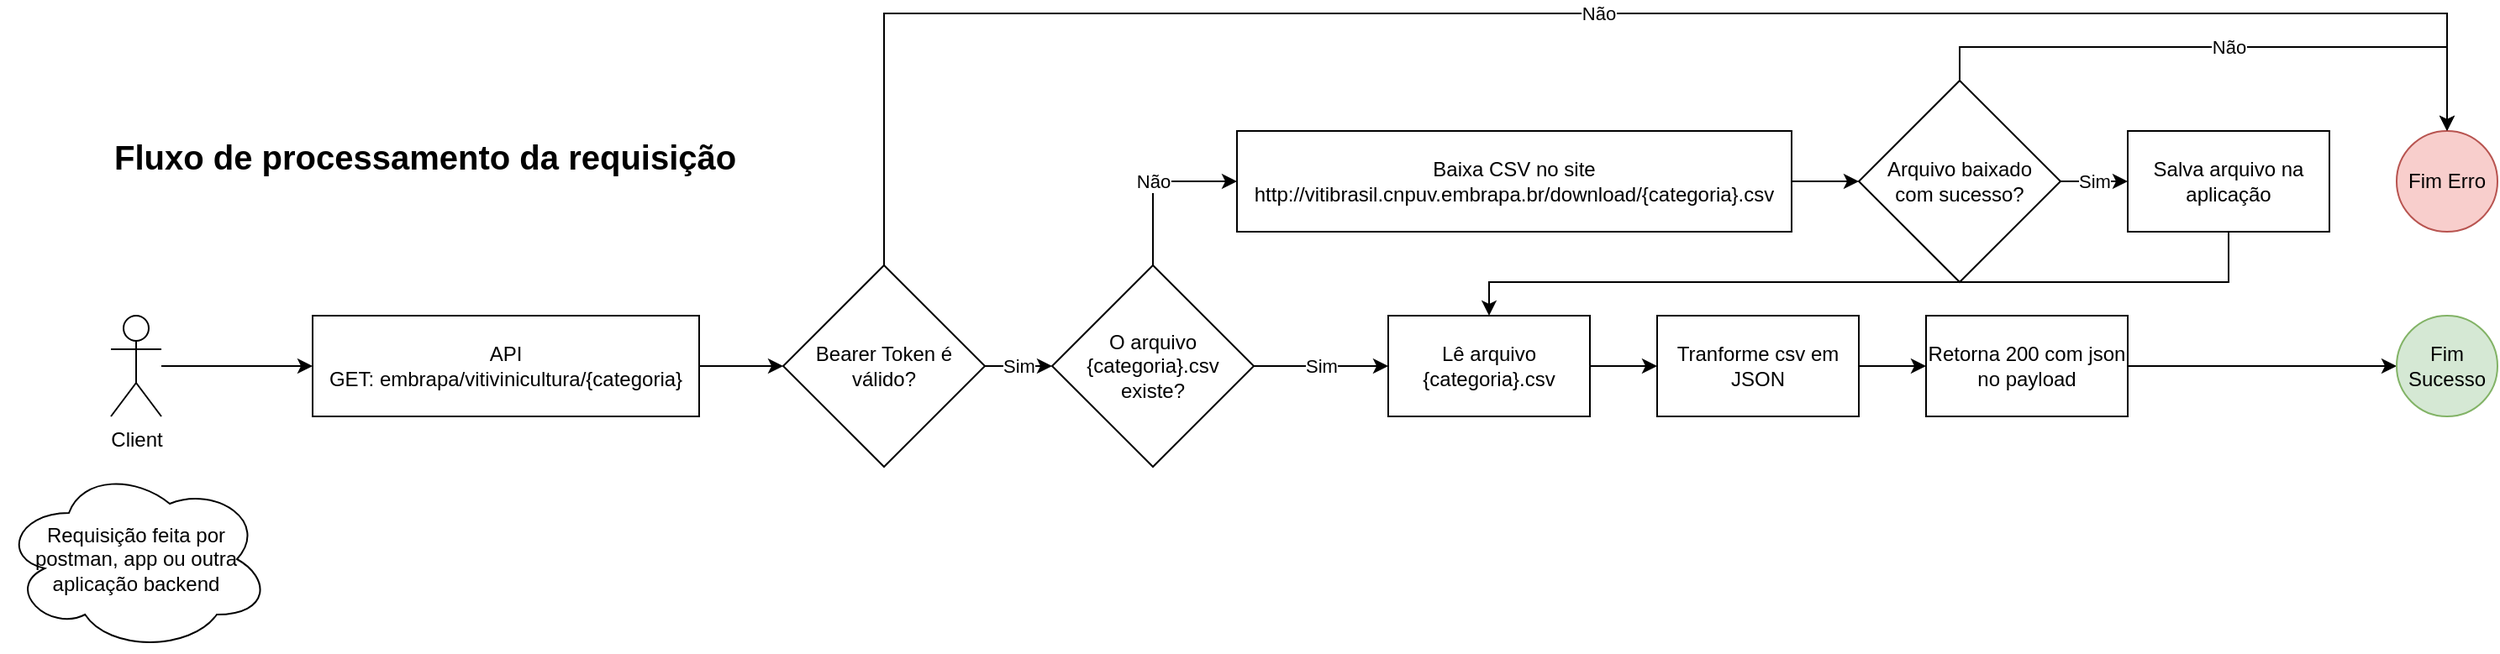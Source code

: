 <mxfile version="26.0.5">
  <diagram name="Page-1" id="FrGontYNFCra-DEAx2VX">
    <mxGraphModel grid="0" page="1" gridSize="10" guides="0" tooltips="1" connect="1" arrows="1" fold="1" pageScale="1" pageWidth="850" pageHeight="1100" math="0" shadow="0">
      <root>
        <mxCell id="0" />
        <mxCell id="1" parent="0" />
        <mxCell id="ZoZDewvbO3Nmt_wSfQS6-29" style="edgeStyle=orthogonalEdgeStyle;rounded=0;orthogonalLoop=1;jettySize=auto;html=1;entryX=0;entryY=0.5;entryDx=0;entryDy=0;" edge="1" parent="1" source="ZoZDewvbO3Nmt_wSfQS6-1" target="ZoZDewvbO3Nmt_wSfQS6-27">
          <mxGeometry relative="1" as="geometry" />
        </mxCell>
        <mxCell id="ZoZDewvbO3Nmt_wSfQS6-1" value="API&lt;br&gt;GET: embrapa/vitivinicultura/{categoria}" style="rounded=0;whiteSpace=wrap;html=1;" vertex="1" parent="1">
          <mxGeometry x="320" y="270" width="230" height="60" as="geometry" />
        </mxCell>
        <mxCell id="ZoZDewvbO3Nmt_wSfQS6-6" style="edgeStyle=orthogonalEdgeStyle;rounded=0;orthogonalLoop=1;jettySize=auto;html=1;" edge="1" parent="1" source="ZoZDewvbO3Nmt_wSfQS6-2" target="ZoZDewvbO3Nmt_wSfQS6-1">
          <mxGeometry relative="1" as="geometry" />
        </mxCell>
        <mxCell id="ZoZDewvbO3Nmt_wSfQS6-2" value="Client" style="shape=umlActor;verticalLabelPosition=bottom;verticalAlign=top;html=1;outlineConnect=0;" vertex="1" parent="1">
          <mxGeometry x="200" y="270" width="30" height="60" as="geometry" />
        </mxCell>
        <mxCell id="ZoZDewvbO3Nmt_wSfQS6-12" value="Não" style="edgeStyle=orthogonalEdgeStyle;rounded=0;orthogonalLoop=1;jettySize=auto;html=1;entryX=0;entryY=0.5;entryDx=0;entryDy=0;" edge="1" parent="1" source="ZoZDewvbO3Nmt_wSfQS6-7" target="ZoZDewvbO3Nmt_wSfQS6-9">
          <mxGeometry relative="1" as="geometry" />
        </mxCell>
        <mxCell id="ZoZDewvbO3Nmt_wSfQS6-16" value="Sim" style="edgeStyle=orthogonalEdgeStyle;rounded=0;orthogonalLoop=1;jettySize=auto;html=1;entryX=0;entryY=0.5;entryDx=0;entryDy=0;" edge="1" parent="1" source="ZoZDewvbO3Nmt_wSfQS6-7" target="ZoZDewvbO3Nmt_wSfQS6-13">
          <mxGeometry relative="1" as="geometry" />
        </mxCell>
        <mxCell id="ZoZDewvbO3Nmt_wSfQS6-7" value="O arquivo {categoria}.csv existe?" style="rhombus;whiteSpace=wrap;html=1;" vertex="1" parent="1">
          <mxGeometry x="760" y="240" width="120" height="120" as="geometry" />
        </mxCell>
        <mxCell id="ZoZDewvbO3Nmt_wSfQS6-11" style="edgeStyle=orthogonalEdgeStyle;rounded=0;orthogonalLoop=1;jettySize=auto;html=1;entryX=0;entryY=0.5;entryDx=0;entryDy=0;" edge="1" parent="1" source="ZoZDewvbO3Nmt_wSfQS6-9" target="ZoZDewvbO3Nmt_wSfQS6-20">
          <mxGeometry relative="1" as="geometry" />
        </mxCell>
        <mxCell id="ZoZDewvbO3Nmt_wSfQS6-9" value="Baixa CSV no site http://vitibrasil.cnpuv.embrapa.br/download/{categoria}.csv" style="rounded=0;whiteSpace=wrap;html=1;" vertex="1" parent="1">
          <mxGeometry x="870" y="160" width="330" height="60" as="geometry" />
        </mxCell>
        <mxCell id="ZoZDewvbO3Nmt_wSfQS6-19" style="edgeStyle=orthogonalEdgeStyle;rounded=0;orthogonalLoop=1;jettySize=auto;html=1;entryX=0.5;entryY=0;entryDx=0;entryDy=0;" edge="1" parent="1" source="ZoZDewvbO3Nmt_wSfQS6-10" target="ZoZDewvbO3Nmt_wSfQS6-13">
          <mxGeometry relative="1" as="geometry">
            <Array as="points">
              <mxPoint x="1300" y="250" />
              <mxPoint x="980" y="250" />
            </Array>
          </mxGeometry>
        </mxCell>
        <mxCell id="ZoZDewvbO3Nmt_wSfQS6-10" value="Salva arquivo na aplicação" style="rounded=0;whiteSpace=wrap;html=1;" vertex="1" parent="1">
          <mxGeometry x="1400" y="160" width="120" height="60" as="geometry" />
        </mxCell>
        <mxCell id="ZoZDewvbO3Nmt_wSfQS6-17" style="edgeStyle=orthogonalEdgeStyle;rounded=0;orthogonalLoop=1;jettySize=auto;html=1;entryX=0;entryY=0.5;entryDx=0;entryDy=0;" edge="1" parent="1" source="ZoZDewvbO3Nmt_wSfQS6-13" target="ZoZDewvbO3Nmt_wSfQS6-14">
          <mxGeometry relative="1" as="geometry" />
        </mxCell>
        <mxCell id="ZoZDewvbO3Nmt_wSfQS6-13" value="Lê arquivo {categoria}.csv" style="rounded=0;whiteSpace=wrap;html=1;" vertex="1" parent="1">
          <mxGeometry x="960" y="270" width="120" height="60" as="geometry" />
        </mxCell>
        <mxCell id="ZoZDewvbO3Nmt_wSfQS6-18" style="edgeStyle=orthogonalEdgeStyle;rounded=0;orthogonalLoop=1;jettySize=auto;html=1;entryX=0;entryY=0.5;entryDx=0;entryDy=0;" edge="1" parent="1" source="ZoZDewvbO3Nmt_wSfQS6-14" target="ZoZDewvbO3Nmt_wSfQS6-15">
          <mxGeometry relative="1" as="geometry" />
        </mxCell>
        <mxCell id="ZoZDewvbO3Nmt_wSfQS6-14" value="Tranforme csv em JSON" style="rounded=0;whiteSpace=wrap;html=1;" vertex="1" parent="1">
          <mxGeometry x="1120" y="270" width="120" height="60" as="geometry" />
        </mxCell>
        <mxCell id="ZoZDewvbO3Nmt_wSfQS6-23" style="edgeStyle=orthogonalEdgeStyle;rounded=0;orthogonalLoop=1;jettySize=auto;html=1;entryX=0;entryY=0.5;entryDx=0;entryDy=0;" edge="1" parent="1" source="ZoZDewvbO3Nmt_wSfQS6-15" target="ZoZDewvbO3Nmt_wSfQS6-22">
          <mxGeometry relative="1" as="geometry" />
        </mxCell>
        <mxCell id="ZoZDewvbO3Nmt_wSfQS6-15" value="Retorna 200 com json no payload" style="rounded=0;whiteSpace=wrap;html=1;" vertex="1" parent="1">
          <mxGeometry x="1280" y="270" width="120" height="60" as="geometry" />
        </mxCell>
        <mxCell id="ZoZDewvbO3Nmt_wSfQS6-21" value="Sim" style="edgeStyle=orthogonalEdgeStyle;rounded=0;orthogonalLoop=1;jettySize=auto;html=1;exitX=1;exitY=0.5;exitDx=0;exitDy=0;entryX=0;entryY=0.5;entryDx=0;entryDy=0;" edge="1" parent="1" source="ZoZDewvbO3Nmt_wSfQS6-20" target="ZoZDewvbO3Nmt_wSfQS6-10">
          <mxGeometry relative="1" as="geometry" />
        </mxCell>
        <mxCell id="ZoZDewvbO3Nmt_wSfQS6-25" value="Não" style="edgeStyle=orthogonalEdgeStyle;rounded=0;orthogonalLoop=1;jettySize=auto;html=1;entryX=0.5;entryY=0;entryDx=0;entryDy=0;" edge="1" parent="1" source="ZoZDewvbO3Nmt_wSfQS6-20" target="ZoZDewvbO3Nmt_wSfQS6-24">
          <mxGeometry relative="1" as="geometry">
            <Array as="points">
              <mxPoint x="1300" y="110" />
              <mxPoint x="1590" y="110" />
            </Array>
          </mxGeometry>
        </mxCell>
        <mxCell id="ZoZDewvbO3Nmt_wSfQS6-20" value="Arquivo baixado&lt;br&gt;com sucesso?" style="rhombus;whiteSpace=wrap;html=1;" vertex="1" parent="1">
          <mxGeometry x="1240" y="130" width="120" height="120" as="geometry" />
        </mxCell>
        <mxCell id="ZoZDewvbO3Nmt_wSfQS6-22" value="Fim Sucesso" style="ellipse;whiteSpace=wrap;html=1;aspect=fixed;fillColor=#d5e8d4;strokeColor=#82b366;" vertex="1" parent="1">
          <mxGeometry x="1560" y="270" width="60" height="60" as="geometry" />
        </mxCell>
        <mxCell id="ZoZDewvbO3Nmt_wSfQS6-24" value="Fim Erro" style="ellipse;whiteSpace=wrap;html=1;aspect=fixed;fillColor=#f8cecc;strokeColor=#b85450;" vertex="1" parent="1">
          <mxGeometry x="1560" y="160" width="60" height="60" as="geometry" />
        </mxCell>
        <mxCell id="ZoZDewvbO3Nmt_wSfQS6-26" value="Fluxo de processamento da requisição" style="text;html=1;align=left;verticalAlign=middle;whiteSpace=wrap;rounded=0;fontSize=20;fontStyle=1" vertex="1" parent="1">
          <mxGeometry x="200" y="160" width="410" height="29" as="geometry" />
        </mxCell>
        <mxCell id="ZoZDewvbO3Nmt_wSfQS6-30" value="Sim" style="edgeStyle=orthogonalEdgeStyle;rounded=0;orthogonalLoop=1;jettySize=auto;html=1;entryX=0;entryY=0.5;entryDx=0;entryDy=0;" edge="1" parent="1" source="ZoZDewvbO3Nmt_wSfQS6-27" target="ZoZDewvbO3Nmt_wSfQS6-7">
          <mxGeometry relative="1" as="geometry" />
        </mxCell>
        <mxCell id="ZoZDewvbO3Nmt_wSfQS6-31" value="Não" style="edgeStyle=orthogonalEdgeStyle;rounded=0;orthogonalLoop=1;jettySize=auto;html=1;entryX=0.5;entryY=0;entryDx=0;entryDy=0;" edge="1" parent="1" source="ZoZDewvbO3Nmt_wSfQS6-27" target="ZoZDewvbO3Nmt_wSfQS6-24">
          <mxGeometry relative="1" as="geometry">
            <Array as="points">
              <mxPoint x="660" y="90" />
              <mxPoint x="1590" y="90" />
            </Array>
          </mxGeometry>
        </mxCell>
        <mxCell id="ZoZDewvbO3Nmt_wSfQS6-27" value="Bearer Token é válido?" style="rhombus;whiteSpace=wrap;html=1;" vertex="1" parent="1">
          <mxGeometry x="600" y="240" width="120" height="120" as="geometry" />
        </mxCell>
        <mxCell id="ZoZDewvbO3Nmt_wSfQS6-32" value="Requisição feita por postman, app ou outra aplicação backend" style="ellipse;shape=cloud;whiteSpace=wrap;html=1;" vertex="1" parent="1">
          <mxGeometry x="135" y="360" width="160" height="110" as="geometry" />
        </mxCell>
      </root>
    </mxGraphModel>
  </diagram>
</mxfile>
